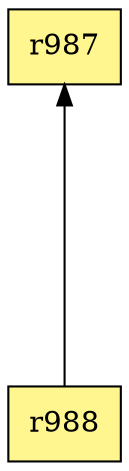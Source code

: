 digraph G {
rankdir=BT;ranksep="2.0";
"r987" [shape=record,fillcolor=khaki1,style=filled,label="{r987}"];
"r988" [shape=record,fillcolor=khaki1,style=filled,label="{r988}"];
"r988" -> "r987"
}